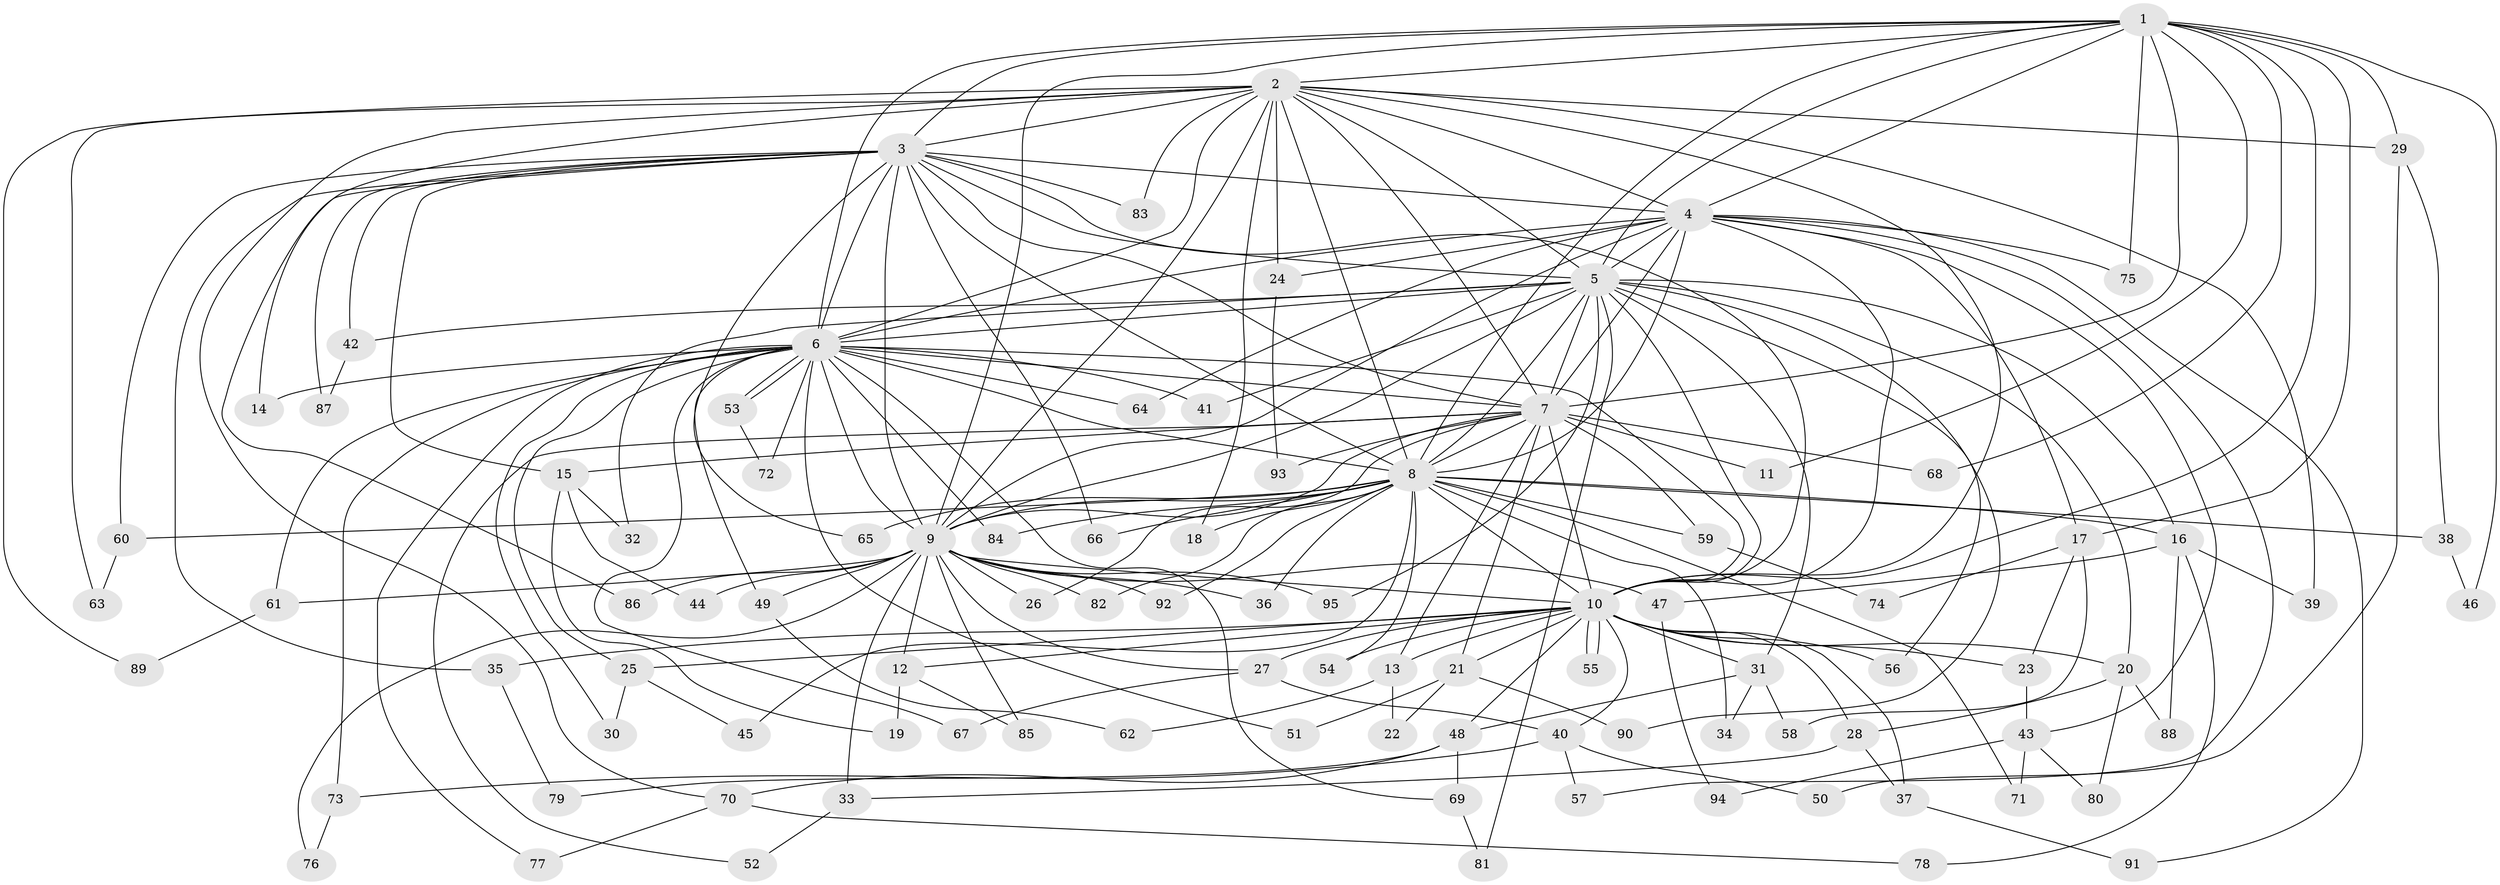 // Generated by graph-tools (version 1.1) at 2025/01/03/09/25 03:01:27]
// undirected, 95 vertices, 215 edges
graph export_dot {
graph [start="1"]
  node [color=gray90,style=filled];
  1;
  2;
  3;
  4;
  5;
  6;
  7;
  8;
  9;
  10;
  11;
  12;
  13;
  14;
  15;
  16;
  17;
  18;
  19;
  20;
  21;
  22;
  23;
  24;
  25;
  26;
  27;
  28;
  29;
  30;
  31;
  32;
  33;
  34;
  35;
  36;
  37;
  38;
  39;
  40;
  41;
  42;
  43;
  44;
  45;
  46;
  47;
  48;
  49;
  50;
  51;
  52;
  53;
  54;
  55;
  56;
  57;
  58;
  59;
  60;
  61;
  62;
  63;
  64;
  65;
  66;
  67;
  68;
  69;
  70;
  71;
  72;
  73;
  74;
  75;
  76;
  77;
  78;
  79;
  80;
  81;
  82;
  83;
  84;
  85;
  86;
  87;
  88;
  89;
  90;
  91;
  92;
  93;
  94;
  95;
  1 -- 2;
  1 -- 3;
  1 -- 4;
  1 -- 5;
  1 -- 6;
  1 -- 7;
  1 -- 8;
  1 -- 9;
  1 -- 10;
  1 -- 11;
  1 -- 17;
  1 -- 29;
  1 -- 46;
  1 -- 68;
  1 -- 75;
  2 -- 3;
  2 -- 4;
  2 -- 5;
  2 -- 6;
  2 -- 7;
  2 -- 8;
  2 -- 9;
  2 -- 10;
  2 -- 14;
  2 -- 18;
  2 -- 24;
  2 -- 29;
  2 -- 39;
  2 -- 63;
  2 -- 70;
  2 -- 83;
  2 -- 89;
  3 -- 4;
  3 -- 5;
  3 -- 6;
  3 -- 7;
  3 -- 8;
  3 -- 9;
  3 -- 10;
  3 -- 15;
  3 -- 35;
  3 -- 42;
  3 -- 60;
  3 -- 65;
  3 -- 66;
  3 -- 83;
  3 -- 86;
  3 -- 87;
  4 -- 5;
  4 -- 6;
  4 -- 7;
  4 -- 8;
  4 -- 9;
  4 -- 10;
  4 -- 17;
  4 -- 24;
  4 -- 43;
  4 -- 57;
  4 -- 64;
  4 -- 75;
  4 -- 91;
  5 -- 6;
  5 -- 7;
  5 -- 8;
  5 -- 9;
  5 -- 10;
  5 -- 16;
  5 -- 20;
  5 -- 31;
  5 -- 32;
  5 -- 41;
  5 -- 42;
  5 -- 56;
  5 -- 81;
  5 -- 90;
  5 -- 95;
  6 -- 7;
  6 -- 8;
  6 -- 9;
  6 -- 10;
  6 -- 14;
  6 -- 25;
  6 -- 30;
  6 -- 41;
  6 -- 49;
  6 -- 51;
  6 -- 53;
  6 -- 53;
  6 -- 61;
  6 -- 64;
  6 -- 67;
  6 -- 69;
  6 -- 72;
  6 -- 73;
  6 -- 77;
  6 -- 84;
  7 -- 8;
  7 -- 9;
  7 -- 10;
  7 -- 11;
  7 -- 13;
  7 -- 15;
  7 -- 21;
  7 -- 26;
  7 -- 52;
  7 -- 59;
  7 -- 68;
  7 -- 93;
  8 -- 9;
  8 -- 10;
  8 -- 16;
  8 -- 18;
  8 -- 34;
  8 -- 36;
  8 -- 38;
  8 -- 45;
  8 -- 54;
  8 -- 59;
  8 -- 60;
  8 -- 65;
  8 -- 66;
  8 -- 71;
  8 -- 82;
  8 -- 84;
  8 -- 92;
  9 -- 10;
  9 -- 12;
  9 -- 26;
  9 -- 27;
  9 -- 33;
  9 -- 36;
  9 -- 44;
  9 -- 47;
  9 -- 49;
  9 -- 61;
  9 -- 76;
  9 -- 82;
  9 -- 85;
  9 -- 86;
  9 -- 92;
  9 -- 95;
  10 -- 12;
  10 -- 13;
  10 -- 20;
  10 -- 21;
  10 -- 23;
  10 -- 25;
  10 -- 27;
  10 -- 28;
  10 -- 31;
  10 -- 35;
  10 -- 37;
  10 -- 40;
  10 -- 48;
  10 -- 54;
  10 -- 55;
  10 -- 55;
  10 -- 56;
  12 -- 19;
  12 -- 85;
  13 -- 22;
  13 -- 62;
  15 -- 19;
  15 -- 32;
  15 -- 44;
  16 -- 39;
  16 -- 47;
  16 -- 78;
  16 -- 88;
  17 -- 23;
  17 -- 58;
  17 -- 74;
  20 -- 28;
  20 -- 80;
  20 -- 88;
  21 -- 22;
  21 -- 51;
  21 -- 90;
  23 -- 43;
  24 -- 93;
  25 -- 30;
  25 -- 45;
  27 -- 40;
  27 -- 67;
  28 -- 33;
  28 -- 37;
  29 -- 38;
  29 -- 50;
  31 -- 34;
  31 -- 48;
  31 -- 58;
  33 -- 52;
  35 -- 79;
  37 -- 91;
  38 -- 46;
  40 -- 50;
  40 -- 57;
  40 -- 73;
  42 -- 87;
  43 -- 71;
  43 -- 80;
  43 -- 94;
  47 -- 94;
  48 -- 69;
  48 -- 70;
  48 -- 79;
  49 -- 62;
  53 -- 72;
  59 -- 74;
  60 -- 63;
  61 -- 89;
  69 -- 81;
  70 -- 77;
  70 -- 78;
  73 -- 76;
}
